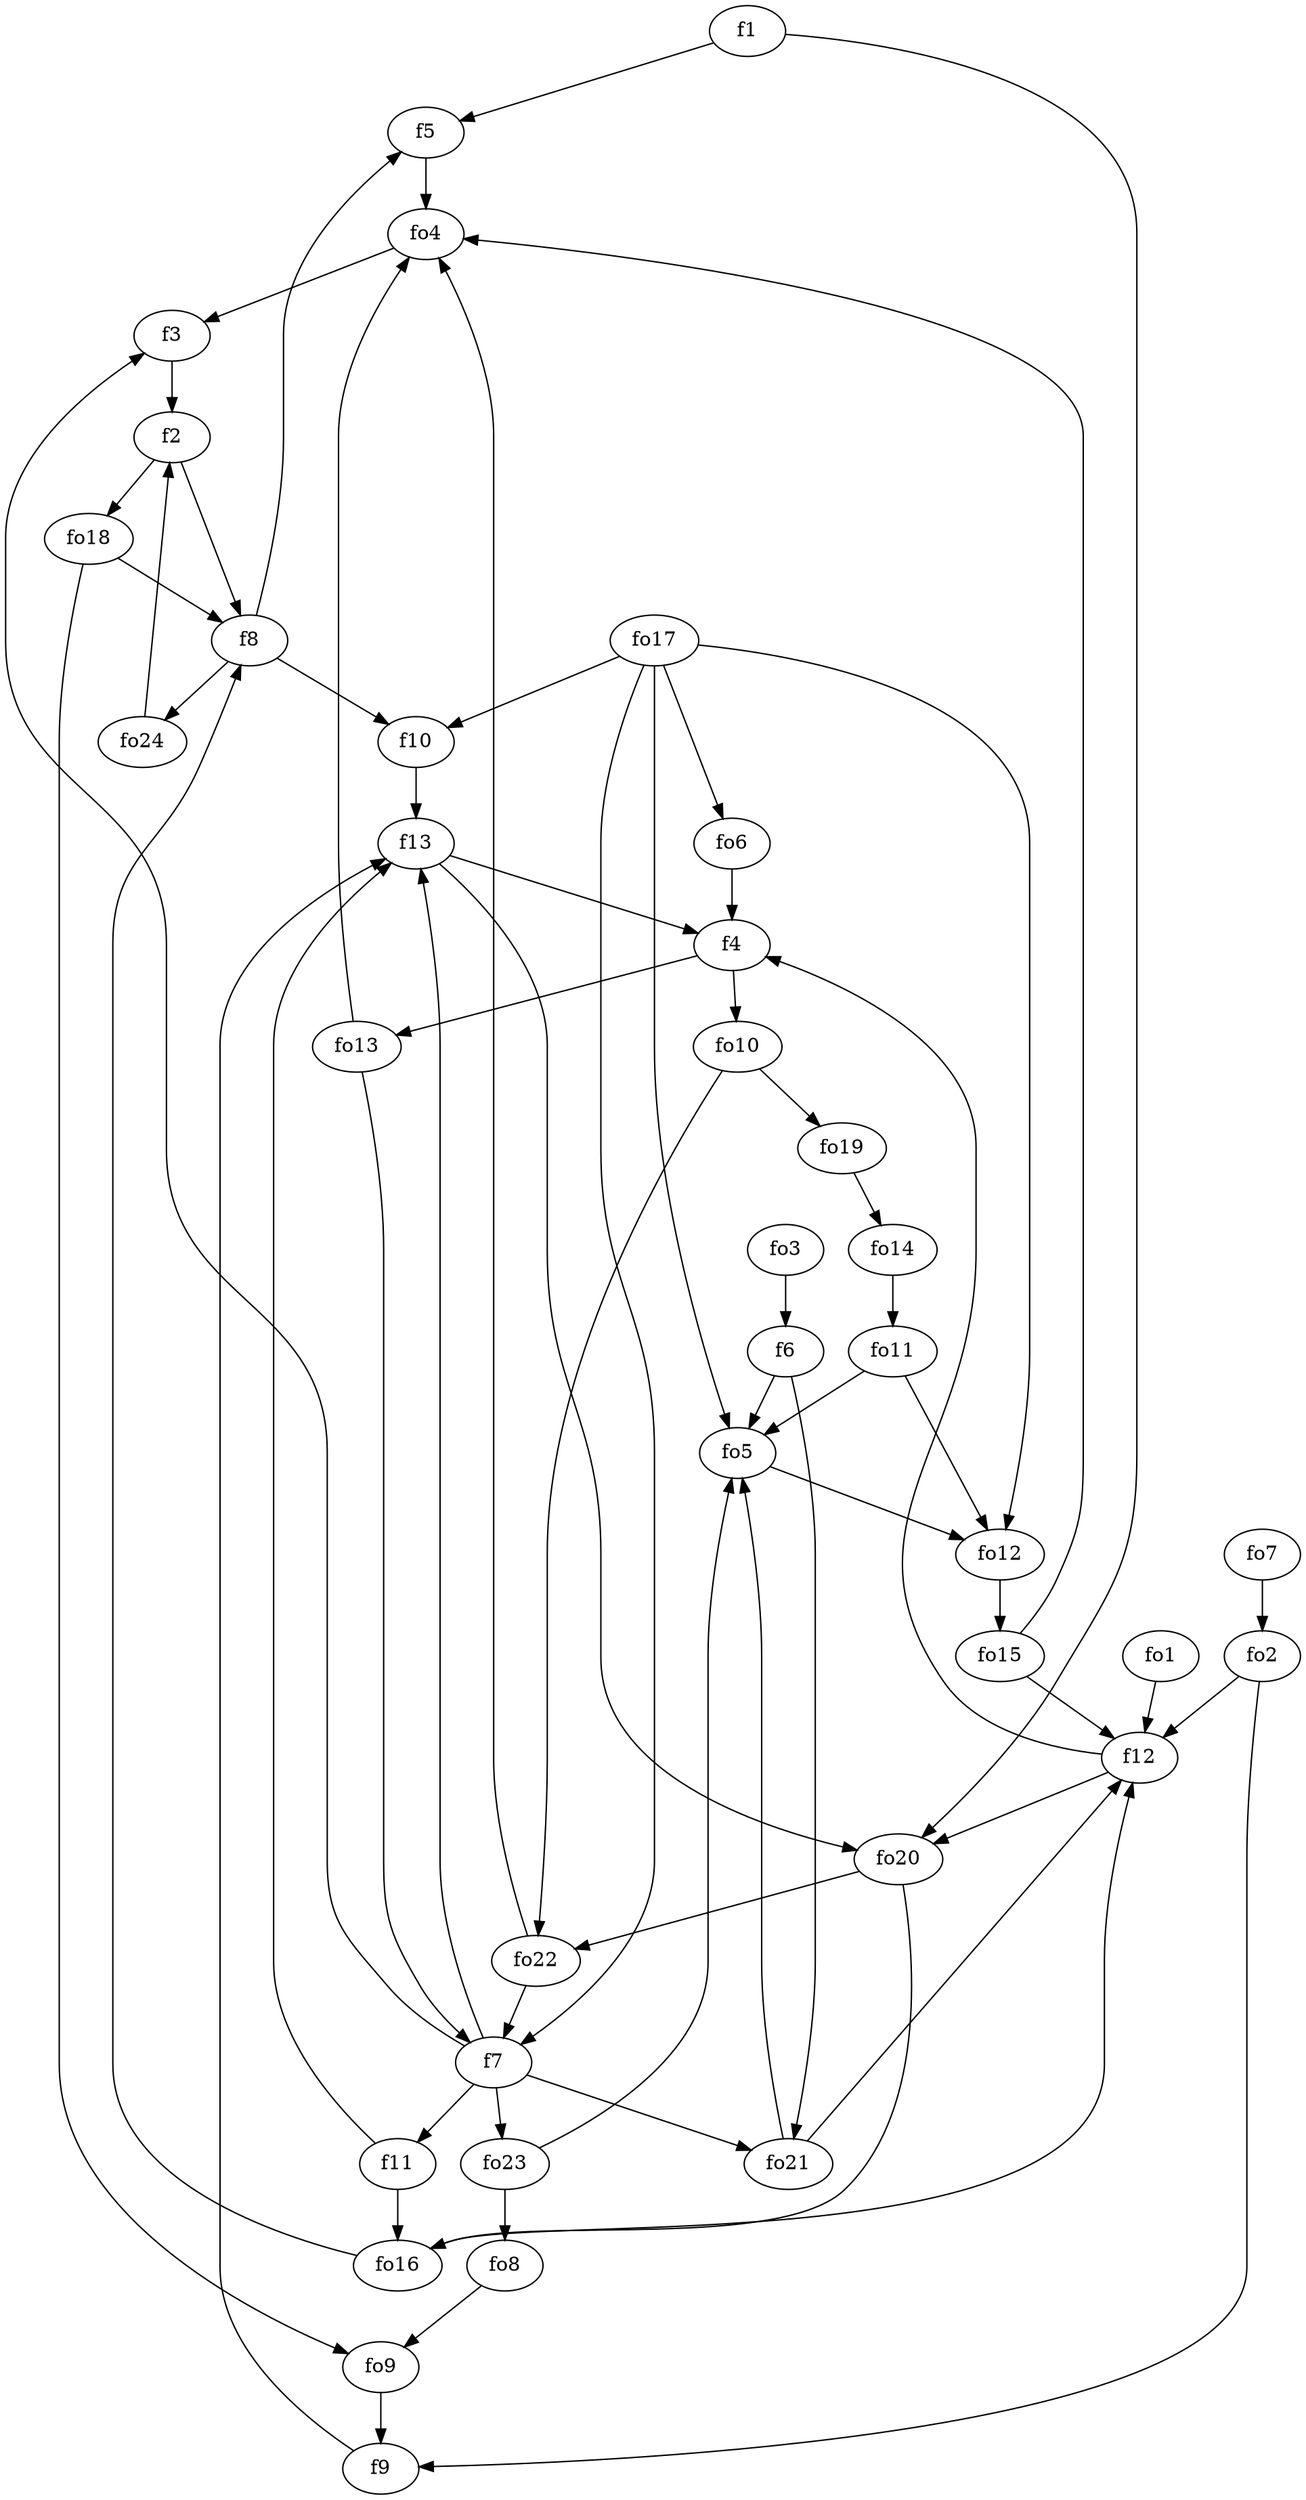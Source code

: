 strict digraph  {
f1;
f2;
f3;
f4;
f5;
f6;
f7;
f8;
f9;
f10;
f11;
f12;
f13;
fo1;
fo2;
fo3;
fo4;
fo5;
fo6;
fo7;
fo8;
fo9;
fo10;
fo11;
fo12;
fo13;
fo14;
fo15;
fo16;
fo17;
fo18;
fo19;
fo20;
fo21;
fo22;
fo23;
fo24;
f1 -> f5  [weight=2];
f1 -> fo20  [weight=2];
f2 -> f8  [weight=2];
f2 -> fo18  [weight=2];
f3 -> f2  [weight=2];
f4 -> fo10  [weight=2];
f4 -> fo13  [weight=2];
f5 -> fo4  [weight=2];
f6 -> fo5  [weight=2];
f6 -> fo21  [weight=2];
f7 -> f11  [weight=2];
f7 -> fo21  [weight=2];
f7 -> f13  [weight=2];
f7 -> f3  [weight=2];
f7 -> fo23  [weight=2];
f8 -> f10  [weight=2];
f8 -> f5  [weight=2];
f8 -> fo24  [weight=2];
f9 -> f13  [weight=2];
f10 -> f13  [weight=2];
f11 -> f13  [weight=2];
f11 -> fo16  [weight=2];
f12 -> fo20  [weight=2];
f12 -> f4  [weight=2];
f13 -> fo20  [weight=2];
f13 -> f4  [weight=2];
fo1 -> f12  [weight=2];
fo2 -> f9  [weight=2];
fo2 -> f12  [weight=2];
fo3 -> f6  [weight=2];
fo4 -> f3  [weight=2];
fo5 -> fo12  [weight=2];
fo6 -> f4  [weight=2];
fo7 -> fo2  [weight=2];
fo8 -> fo9  [weight=2];
fo9 -> f9  [weight=2];
fo10 -> fo19  [weight=2];
fo10 -> fo22  [weight=2];
fo11 -> fo5  [weight=2];
fo11 -> fo12  [weight=2];
fo12 -> fo15  [weight=2];
fo13 -> fo4  [weight=2];
fo13 -> f7  [weight=2];
fo14 -> fo11  [weight=2];
fo15 -> f12  [weight=2];
fo15 -> fo4  [weight=2];
fo16 -> f12  [weight=2];
fo16 -> f8  [weight=2];
fo17 -> fo5  [weight=2];
fo17 -> fo6  [weight=2];
fo17 -> f7  [weight=2];
fo17 -> fo12  [weight=2];
fo17 -> f10  [weight=2];
fo18 -> fo9  [weight=2];
fo18 -> f8  [weight=2];
fo19 -> fo14  [weight=2];
fo20 -> fo22  [weight=2];
fo20 -> fo16  [weight=2];
fo21 -> f12  [weight=2];
fo21 -> fo5  [weight=2];
fo22 -> fo4  [weight=2];
fo22 -> f7  [weight=2];
fo23 -> fo8  [weight=2];
fo23 -> fo5  [weight=2];
fo24 -> f2  [weight=2];
}
